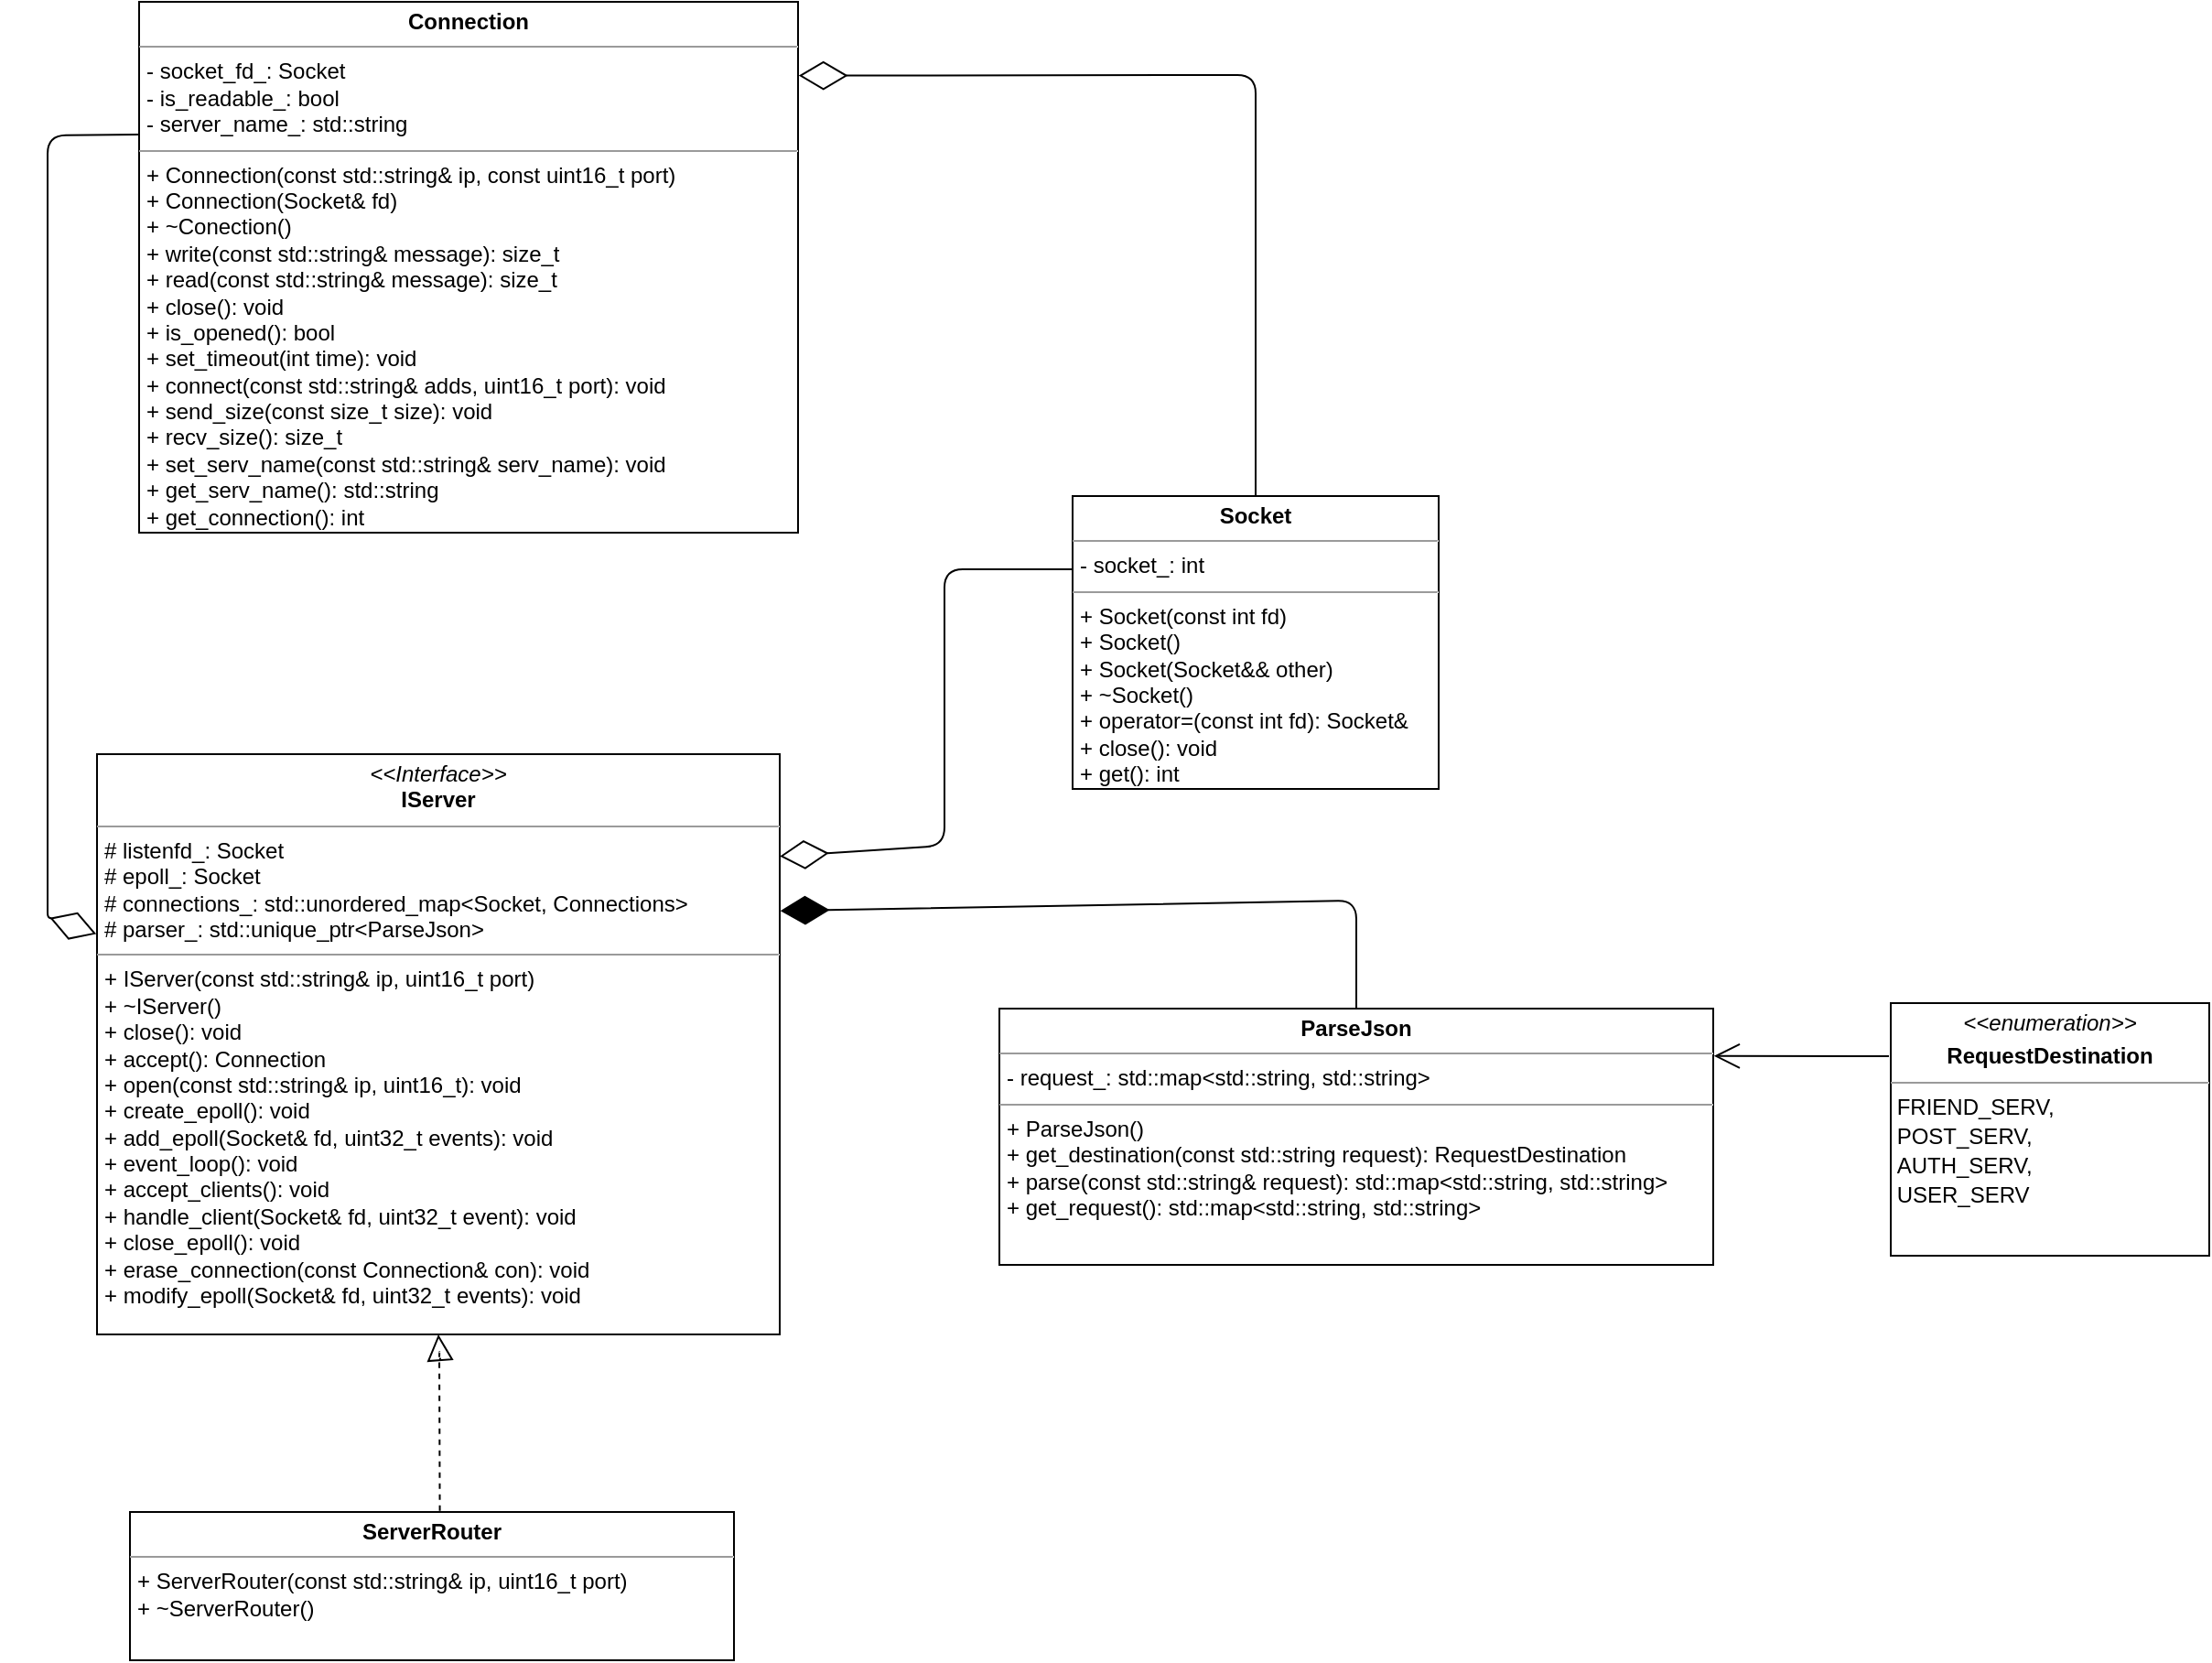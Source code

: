 <mxfile version="13.9.5" type="device"><diagram id="cDQZtcKPrrmp4o1XiR6e" name="Page-1"><mxGraphModel dx="1548" dy="1438" grid="0" gridSize="10" guides="1" tooltips="1" connect="1" arrows="1" fold="1" page="0" pageScale="1" pageWidth="827" pageHeight="1169" background="#ffffff" math="0" shadow="0"><root><mxCell id="0"/><mxCell id="1" parent="0"/><mxCell id="X7seYq4cWkLpjbWfbuN_-1" value="&lt;p style=&quot;margin: 0px ; margin-top: 4px ; text-align: center&quot;&gt;&lt;i&gt;&amp;lt;&amp;lt;Interface&amp;gt;&amp;gt;&lt;/i&gt;&lt;br&gt;&lt;b&gt;IServer&lt;/b&gt;&lt;/p&gt;&lt;hr size=&quot;1&quot;&gt;&lt;p style=&quot;margin: 0px ; margin-left: 4px&quot;&gt;# listenfd_: Socket&lt;br&gt;# epoll_: Socket&lt;/p&gt;&lt;p style=&quot;margin: 0px ; margin-left: 4px&quot;&gt;# connections_: std::unordered_map&amp;lt;Socket, Connections&amp;gt;&lt;/p&gt;&lt;p style=&quot;margin: 0px ; margin-left: 4px&quot;&gt;# parser_: std::unique_ptr&amp;lt;ParseJson&amp;gt;&lt;/p&gt;&lt;hr size=&quot;1&quot;&gt;&lt;p style=&quot;margin: 0px ; margin-left: 4px&quot;&gt;+ IServer(const std::string&amp;amp; ip, uint16_t port)&lt;/p&gt;&lt;p style=&quot;margin: 0px ; margin-left: 4px&quot;&gt;+ ~IServer()&lt;/p&gt;&lt;p style=&quot;margin: 0px ; margin-left: 4px&quot;&gt;+ close(): void&lt;br&gt;+ accept(): Connection&lt;/p&gt;&lt;p style=&quot;margin: 0px ; margin-left: 4px&quot;&gt;+ open(const std::string&amp;amp; ip, uint16_t): void&lt;/p&gt;&lt;p style=&quot;margin: 0px ; margin-left: 4px&quot;&gt;+ create_epoll(): void&lt;/p&gt;&lt;p style=&quot;margin: 0px ; margin-left: 4px&quot;&gt;+ add_epoll(Socket&amp;amp; fd, uint32_t events): void&lt;/p&gt;&lt;p style=&quot;margin: 0px ; margin-left: 4px&quot;&gt;+ event_loop(): void&lt;/p&gt;&lt;p style=&quot;margin: 0px ; margin-left: 4px&quot;&gt;+ accept_clients(): void&lt;/p&gt;&lt;p style=&quot;margin: 0px ; margin-left: 4px&quot;&gt;+ handle_client(Socket&amp;amp; fd, uint32_t event): void&lt;/p&gt;&lt;p style=&quot;margin: 0px ; margin-left: 4px&quot;&gt;+ close_epoll(): void&lt;/p&gt;&lt;p style=&quot;margin: 0px ; margin-left: 4px&quot;&gt;+ erase_connection(const Connection&amp;amp; con): void&lt;/p&gt;&lt;p style=&quot;margin: 0px ; margin-left: 4px&quot;&gt;+ modify_epoll(Socket&amp;amp; fd, uint32_t events): void&lt;/p&gt;" style="verticalAlign=top;align=left;overflow=fill;fontSize=12;fontFamily=Helvetica;html=1;" vertex="1" parent="1"><mxGeometry x="217" y="151" width="373" height="317" as="geometry"/></mxCell><mxCell id="X7seYq4cWkLpjbWfbuN_-6" value="&lt;p style=&quot;margin: 0px ; margin-top: 4px ; text-align: center&quot;&gt;&lt;b&gt;Socket&lt;/b&gt;&lt;/p&gt;&lt;hr size=&quot;1&quot;&gt;&lt;p style=&quot;margin: 0px ; margin-left: 4px&quot;&gt;- socket_: int&lt;/p&gt;&lt;hr size=&quot;1&quot;&gt;&lt;p style=&quot;margin: 0px ; margin-left: 4px&quot;&gt;+ Socket(const int fd)&lt;/p&gt;&lt;p style=&quot;margin: 0px ; margin-left: 4px&quot;&gt;+ Socket()&lt;/p&gt;&lt;p style=&quot;margin: 0px ; margin-left: 4px&quot;&gt;+ Socket(Socket&amp;amp;&amp;amp; other)&lt;/p&gt;&lt;p style=&quot;margin: 0px ; margin-left: 4px&quot;&gt;+ ~Socket()&lt;/p&gt;&lt;p style=&quot;margin: 0px ; margin-left: 4px&quot;&gt;+ operator=(const int fd): Socket&amp;amp;&lt;/p&gt;&lt;p style=&quot;margin: 0px ; margin-left: 4px&quot;&gt;+ close(): void&lt;/p&gt;&lt;p style=&quot;margin: 0px ; margin-left: 4px&quot;&gt;+ get(): int&lt;/p&gt;" style="verticalAlign=top;align=left;overflow=fill;fontSize=12;fontFamily=Helvetica;html=1;" vertex="1" parent="1"><mxGeometry x="750" y="10" width="200" height="160" as="geometry"/></mxCell><mxCell id="X7seYq4cWkLpjbWfbuN_-7" value="&lt;p style=&quot;margin: 0px ; margin-top: 4px ; text-align: center&quot;&gt;&lt;b&gt;ParseJson&lt;/b&gt;&lt;/p&gt;&lt;hr size=&quot;1&quot;&gt;&lt;p style=&quot;margin: 0px ; margin-left: 4px&quot;&gt;- request_: std::map&amp;lt;std::string, std::string&amp;gt;&lt;/p&gt;&lt;hr size=&quot;1&quot;&gt;&lt;p style=&quot;margin: 0px ; margin-left: 4px&quot;&gt;+ ParseJson()&lt;/p&gt;&lt;p style=&quot;margin: 0px ; margin-left: 4px&quot;&gt;+ get_destination(const std::string request): RequestDestination&lt;/p&gt;&lt;p style=&quot;margin: 0px ; margin-left: 4px&quot;&gt;+ parse(const std::string&amp;amp; request): std::map&amp;lt;std::string, std::string&amp;gt;&lt;/p&gt;&lt;p style=&quot;margin: 0px ; margin-left: 4px&quot;&gt;+ get_request(): std::map&amp;lt;std::string, std::string&amp;gt;&lt;/p&gt;" style="verticalAlign=top;align=left;overflow=fill;fontSize=12;fontFamily=Helvetica;html=1;" vertex="1" parent="1"><mxGeometry x="710" y="290" width="390" height="140" as="geometry"/></mxCell><mxCell id="X7seYq4cWkLpjbWfbuN_-9" value="" style="endArrow=diamondThin;endFill=0;endSize=24;html=1;entryX=1;entryY=0.176;entryDx=0;entryDy=0;entryPerimeter=0;exitX=0;exitY=0.25;exitDx=0;exitDy=0;" edge="1" parent="1" source="X7seYq4cWkLpjbWfbuN_-6" target="X7seYq4cWkLpjbWfbuN_-1"><mxGeometry width="160" relative="1" as="geometry"><mxPoint x="680" y="201" as="sourcePoint"/><mxPoint x="650" y="230" as="targetPoint"/><Array as="points"><mxPoint x="680" y="50"/><mxPoint x="680" y="201"/></Array></mxGeometry></mxCell><mxCell id="X7seYq4cWkLpjbWfbuN_-10" value="" style="endArrow=diamondThin;endFill=1;endSize=24;html=1;exitX=0.5;exitY=0;exitDx=0;exitDy=0;entryX=1.001;entryY=0.27;entryDx=0;entryDy=0;entryPerimeter=0;" edge="1" parent="1" source="X7seYq4cWkLpjbWfbuN_-7" target="X7seYq4cWkLpjbWfbuN_-1"><mxGeometry width="160" relative="1" as="geometry"><mxPoint x="770" y="220" as="sourcePoint"/><mxPoint x="593" y="231" as="targetPoint"/><Array as="points"><mxPoint x="905" y="231"/></Array></mxGeometry></mxCell><mxCell id="X7seYq4cWkLpjbWfbuN_-11" value="&lt;p style=&quot;margin: 0px ; margin-top: 4px ; text-align: center&quot;&gt;&lt;b&gt;Connection&lt;/b&gt;&lt;/p&gt;&lt;hr size=&quot;1&quot;&gt;&lt;p style=&quot;margin: 0px ; margin-left: 4px&quot;&gt;- socket_fd_: Socket&lt;/p&gt;&lt;p style=&quot;margin: 0px ; margin-left: 4px&quot;&gt;- is_readable_: bool&lt;/p&gt;&lt;p style=&quot;margin: 0px ; margin-left: 4px&quot;&gt;- server_name_: std::string&lt;/p&gt;&lt;hr size=&quot;1&quot;&gt;&lt;p style=&quot;margin: 0px ; margin-left: 4px&quot;&gt;+ Connection(const std::string&amp;amp; ip, const uint16_t port)&lt;/p&gt;&lt;p style=&quot;margin: 0px ; margin-left: 4px&quot;&gt;+ Connection(Socket&amp;amp; fd)&lt;/p&gt;&lt;p style=&quot;margin: 0px ; margin-left: 4px&quot;&gt;+ ~Conection()&lt;/p&gt;&lt;p style=&quot;margin: 0px ; margin-left: 4px&quot;&gt;+ write(const std::string&amp;amp; message): size_t&lt;/p&gt;&lt;p style=&quot;margin: 0px ; margin-left: 4px&quot;&gt;+ read(const std::string&amp;amp; message): size_t&lt;/p&gt;&lt;p style=&quot;margin: 0px ; margin-left: 4px&quot;&gt;+ close(): void&lt;/p&gt;&lt;p style=&quot;margin: 0px ; margin-left: 4px&quot;&gt;+ is_opened(): bool&lt;/p&gt;&lt;p style=&quot;margin: 0px ; margin-left: 4px&quot;&gt;+ set_timeout(int time): void&lt;/p&gt;&lt;p style=&quot;margin: 0px ; margin-left: 4px&quot;&gt;+ connect(const std::string&amp;amp; adds, uint16_t port): void&lt;/p&gt;&lt;p style=&quot;margin: 0px ; margin-left: 4px&quot;&gt;+ send_size(const size_t size): void&lt;/p&gt;&lt;p style=&quot;margin: 0px ; margin-left: 4px&quot;&gt;+ recv_size(): size_t&lt;/p&gt;&lt;p style=&quot;margin: 0px ; margin-left: 4px&quot;&gt;+ set_serv_name(const std::string&amp;amp; serv_name): void&lt;/p&gt;&lt;p style=&quot;margin: 0px ; margin-left: 4px&quot;&gt;+ get_serv_name(): std::string&lt;/p&gt;&lt;p style=&quot;margin: 0px ; margin-left: 4px&quot;&gt;+ get_connection(): int&lt;/p&gt;" style="verticalAlign=top;align=left;overflow=fill;fontSize=12;fontFamily=Helvetica;html=1;" vertex="1" parent="1"><mxGeometry x="240" y="-260" width="360" height="290" as="geometry"/></mxCell><mxCell id="X7seYq4cWkLpjbWfbuN_-12" value="" style="endArrow=diamondThin;endFill=0;endSize=24;html=1;exitX=0.5;exitY=0;exitDx=0;exitDy=0;entryX=1.001;entryY=0.139;entryDx=0;entryDy=0;entryPerimeter=0;" edge="1" parent="1" source="X7seYq4cWkLpjbWfbuN_-6" target="X7seYq4cWkLpjbWfbuN_-11"><mxGeometry width="160" relative="1" as="geometry"><mxPoint x="790" y="-140" as="sourcePoint"/><mxPoint x="850" y="-260" as="targetPoint"/><Array as="points"><mxPoint x="850" y="-220"/></Array></mxGeometry></mxCell><mxCell id="X7seYq4cWkLpjbWfbuN_-13" value="" style="endArrow=diamondThin;endFill=0;endSize=24;html=1;exitX=0;exitY=0.25;exitDx=0;exitDy=0;entryX=-0.001;entryY=0.31;entryDx=0;entryDy=0;entryPerimeter=0;" edge="1" parent="1" source="X7seYq4cWkLpjbWfbuN_-11" target="X7seYq4cWkLpjbWfbuN_-1"><mxGeometry width="160" relative="1" as="geometry"><mxPoint x="210" y="-210" as="sourcePoint"/><mxPoint x="210" y="20" as="targetPoint"/><Array as="points"><mxPoint x="190" y="-187"/><mxPoint x="190" y="-110"/><mxPoint x="190" y="80"/><mxPoint x="190" y="230"/><mxPoint x="190" y="240"/></Array></mxGeometry></mxCell><mxCell id="X7seYq4cWkLpjbWfbuN_-15" value="&lt;p style=&quot;margin: 0px ; margin-top: 4px ; text-align: center&quot;&gt;&lt;b&gt;ServerRouter&lt;/b&gt;&lt;/p&gt;&lt;hr size=&quot;1&quot;&gt;&lt;p style=&quot;margin: 0px ; margin-left: 4px&quot;&gt;+ ServerRouter(const std::string&amp;amp; ip, uint16_t port)&lt;/p&gt;&lt;p style=&quot;margin: 0px ; margin-left: 4px&quot;&gt;+ ~ServerRouter()&lt;/p&gt;" style="verticalAlign=top;align=left;overflow=fill;fontSize=12;fontFamily=Helvetica;html=1;" vertex="1" parent="1"><mxGeometry x="235" y="565" width="330" height="81" as="geometry"/></mxCell><mxCell id="X7seYq4cWkLpjbWfbuN_-16" value="" style="endArrow=block;dashed=1;endFill=0;endSize=12;html=1;exitX=0.513;exitY=-0.007;exitDx=0;exitDy=0;exitPerimeter=0;entryX=0.5;entryY=1;entryDx=0;entryDy=0;" edge="1" parent="1" source="X7seYq4cWkLpjbWfbuN_-15" target="X7seYq4cWkLpjbWfbuN_-1"><mxGeometry width="160" relative="1" as="geometry"><mxPoint x="400" y="560" as="sourcePoint"/><mxPoint x="400" y="477" as="targetPoint"/><Array as="points"><mxPoint x="404" y="475"/></Array></mxGeometry></mxCell><mxCell id="X7seYq4cWkLpjbWfbuN_-18" value="&lt;p style=&quot;margin: 0px ; margin-top: 4px ; text-align: center&quot;&gt;&lt;i&gt;&amp;lt;&amp;lt;enumeration&amp;gt;&amp;gt;&lt;/i&gt;&lt;br&gt;&lt;/p&gt;&lt;p style=&quot;margin: 0px ; margin-top: 4px ; text-align: center&quot;&gt;&lt;b&gt;RequestDestination&lt;/b&gt;&lt;/p&gt;&lt;hr size=&quot;1&quot;&gt;&lt;div style=&quot;height: 2px&quot;&gt;&amp;nbsp;FRIEND_SERV,&lt;/div&gt;&lt;div style=&quot;height: 2px&quot;&gt;&lt;br&gt;&lt;/div&gt;&lt;div style=&quot;height: 2px&quot;&gt;&lt;br&gt;&lt;/div&gt;&lt;div style=&quot;height: 2px&quot;&gt;&lt;br&gt;&lt;/div&gt;&lt;div style=&quot;height: 2px&quot;&gt;&lt;br&gt;&lt;/div&gt;&lt;div style=&quot;height: 2px&quot;&gt;&lt;br&gt;&lt;/div&gt;&lt;div style=&quot;height: 2px&quot;&gt;&lt;br&gt;&lt;/div&gt;&lt;div style=&quot;height: 2px&quot;&gt;&lt;br&gt;&lt;/div&gt;&lt;div style=&quot;height: 2px&quot;&gt;&amp;nbsp;POST_SERV,&lt;/div&gt;&lt;div style=&quot;height: 2px&quot;&gt;&lt;br&gt;&lt;/div&gt;&lt;div style=&quot;height: 2px&quot;&gt;&lt;br&gt;&lt;/div&gt;&lt;div style=&quot;height: 2px&quot;&gt;&lt;br&gt;&lt;/div&gt;&lt;div style=&quot;height: 2px&quot;&gt;&lt;br&gt;&lt;/div&gt;&lt;div style=&quot;height: 2px&quot;&gt;&lt;br&gt;&lt;/div&gt;&lt;div style=&quot;height: 2px&quot;&gt;&lt;br&gt;&lt;/div&gt;&lt;div style=&quot;height: 2px&quot;&gt;&lt;br&gt;&lt;/div&gt;&lt;div style=&quot;height: 2px&quot;&gt;&amp;nbsp;AUTH_SERV,&lt;/div&gt;&lt;div style=&quot;height: 2px&quot;&gt;&lt;br&gt;&lt;/div&gt;&lt;div style=&quot;height: 2px&quot;&gt;&lt;br&gt;&lt;/div&gt;&lt;div style=&quot;height: 2px&quot;&gt;&lt;br&gt;&lt;/div&gt;&lt;div style=&quot;height: 2px&quot;&gt;&lt;br&gt;&lt;/div&gt;&lt;div style=&quot;height: 2px&quot;&gt;&lt;br&gt;&lt;/div&gt;&lt;div style=&quot;height: 2px&quot;&gt;&lt;br&gt;&lt;/div&gt;&lt;div style=&quot;height: 2px&quot;&gt;&lt;br&gt;&lt;/div&gt;&lt;div style=&quot;height: 2px&quot;&gt;&amp;nbsp;USER_SERV&lt;/div&gt;" style="verticalAlign=top;align=left;overflow=fill;fontSize=12;fontFamily=Helvetica;html=1;" vertex="1" parent="1"><mxGeometry x="1197" y="287" width="174" height="138" as="geometry"/></mxCell><mxCell id="X7seYq4cWkLpjbWfbuN_-21" value="" style="endArrow=open;endFill=1;endSize=12;html=1;entryX=1.001;entryY=0.185;entryDx=0;entryDy=0;entryPerimeter=0;" edge="1" parent="1" target="X7seYq4cWkLpjbWfbuN_-7"><mxGeometry width="160" relative="1" as="geometry"><mxPoint x="1196" y="316" as="sourcePoint"/><mxPoint x="1275" y="546" as="targetPoint"/></mxGeometry></mxCell></root></mxGraphModel></diagram></mxfile>